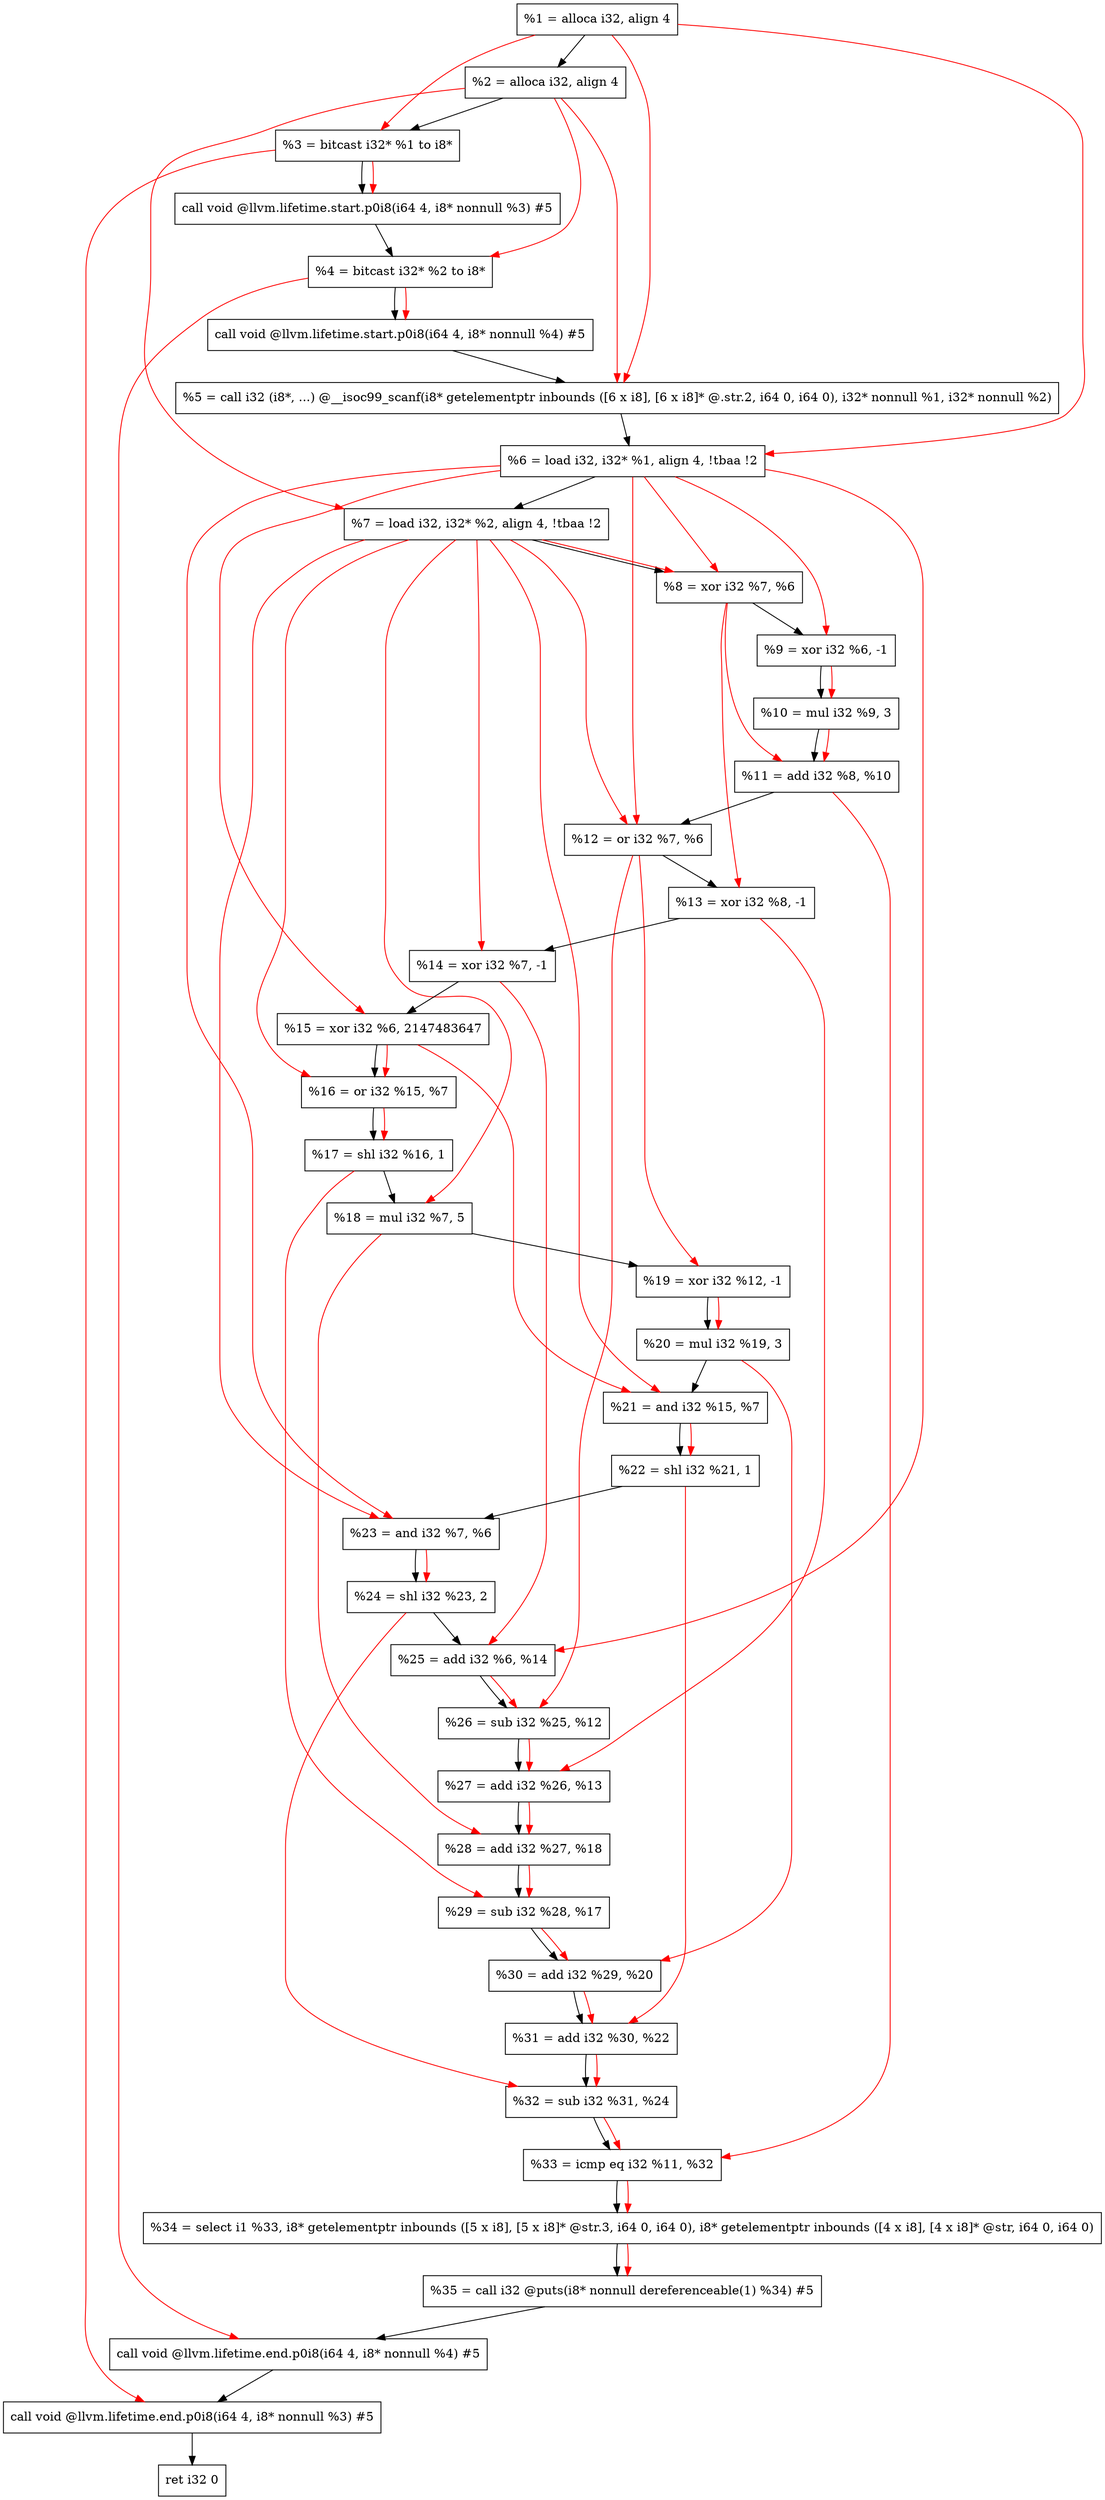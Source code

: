 digraph "DFG for'main' function" {
	Node0x22d9ea8[shape=record, label="  %1 = alloca i32, align 4"];
	Node0x22d9f28[shape=record, label="  %2 = alloca i32, align 4"];
	Node0x22d9fb8[shape=record, label="  %3 = bitcast i32* %1 to i8*"];
	Node0x22da418[shape=record, label="  call void @llvm.lifetime.start.p0i8(i64 4, i8* nonnull %3) #5"];
	Node0x22da4f8[shape=record, label="  %4 = bitcast i32* %2 to i8*"];
	Node0x22da618[shape=record, label="  call void @llvm.lifetime.start.p0i8(i64 4, i8* nonnull %4) #5"];
	Node0x22da850[shape=record, label="  %5 = call i32 (i8*, ...) @__isoc99_scanf(i8* getelementptr inbounds ([6 x i8], [6 x i8]* @.str.2, i64 0, i64 0), i32* nonnull %1, i32* nonnull %2)"];
	Node0x22da908[shape=record, label="  %6 = load i32, i32* %1, align 4, !tbaa !2"];
	Node0x22db878[shape=record, label="  %7 = load i32, i32* %2, align 4, !tbaa !2"];
	Node0x22dbf00[shape=record, label="  %8 = xor i32 %7, %6"];
	Node0x22dbf70[shape=record, label="  %9 = xor i32 %6, -1"];
	Node0x22dbfe0[shape=record, label="  %10 = mul i32 %9, 3"];
	Node0x22dc050[shape=record, label="  %11 = add i32 %8, %10"];
	Node0x22dc0c0[shape=record, label="  %12 = or i32 %7, %6"];
	Node0x22dc130[shape=record, label="  %13 = xor i32 %8, -1"];
	Node0x22dc1a0[shape=record, label="  %14 = xor i32 %7, -1"];
	Node0x22dc210[shape=record, label="  %15 = xor i32 %6, 2147483647"];
	Node0x22dc280[shape=record, label="  %16 = or i32 %15, %7"];
	Node0x22dc2f0[shape=record, label="  %17 = shl i32 %16, 1"];
	Node0x22dc360[shape=record, label="  %18 = mul i32 %7, 5"];
	Node0x22dc3d0[shape=record, label="  %19 = xor i32 %12, -1"];
	Node0x22dc440[shape=record, label="  %20 = mul i32 %19, 3"];
	Node0x22dc4b0[shape=record, label="  %21 = and i32 %15, %7"];
	Node0x22dc520[shape=record, label="  %22 = shl i32 %21, 1"];
	Node0x22dc590[shape=record, label="  %23 = and i32 %7, %6"];
	Node0x22dc600[shape=record, label="  %24 = shl i32 %23, 2"];
	Node0x22dc670[shape=record, label="  %25 = add i32 %6, %14"];
	Node0x22dc6e0[shape=record, label="  %26 = sub i32 %25, %12"];
	Node0x22dc750[shape=record, label="  %27 = add i32 %26, %13"];
	Node0x22dc7c0[shape=record, label="  %28 = add i32 %27, %18"];
	Node0x22dc830[shape=record, label="  %29 = sub i32 %28, %17"];
	Node0x22dc8a0[shape=record, label="  %30 = add i32 %29, %20"];
	Node0x22dc910[shape=record, label="  %31 = add i32 %30, %22"];
	Node0x22dc980[shape=record, label="  %32 = sub i32 %31, %24"];
	Node0x22dcc00[shape=record, label="  %33 = icmp eq i32 %11, %32"];
	Node0x227a9d8[shape=record, label="  %34 = select i1 %33, i8* getelementptr inbounds ([5 x i8], [5 x i8]* @str.3, i64 0, i64 0), i8* getelementptr inbounds ([4 x i8], [4 x i8]* @str, i64 0, i64 0)"];
	Node0x22dcc90[shape=record, label="  %35 = call i32 @puts(i8* nonnull dereferenceable(1) %34) #5"];
	Node0x22dcee8[shape=record, label="  call void @llvm.lifetime.end.p0i8(i64 4, i8* nonnull %4) #5"];
	Node0x22dd048[shape=record, label="  call void @llvm.lifetime.end.p0i8(i64 4, i8* nonnull %3) #5"];
	Node0x22dd108[shape=record, label="  ret i32 0"];
	Node0x22d9ea8 -> Node0x22d9f28;
	Node0x22d9f28 -> Node0x22d9fb8;
	Node0x22d9fb8 -> Node0x22da418;
	Node0x22da418 -> Node0x22da4f8;
	Node0x22da4f8 -> Node0x22da618;
	Node0x22da618 -> Node0x22da850;
	Node0x22da850 -> Node0x22da908;
	Node0x22da908 -> Node0x22db878;
	Node0x22db878 -> Node0x22dbf00;
	Node0x22dbf00 -> Node0x22dbf70;
	Node0x22dbf70 -> Node0x22dbfe0;
	Node0x22dbfe0 -> Node0x22dc050;
	Node0x22dc050 -> Node0x22dc0c0;
	Node0x22dc0c0 -> Node0x22dc130;
	Node0x22dc130 -> Node0x22dc1a0;
	Node0x22dc1a0 -> Node0x22dc210;
	Node0x22dc210 -> Node0x22dc280;
	Node0x22dc280 -> Node0x22dc2f0;
	Node0x22dc2f0 -> Node0x22dc360;
	Node0x22dc360 -> Node0x22dc3d0;
	Node0x22dc3d0 -> Node0x22dc440;
	Node0x22dc440 -> Node0x22dc4b0;
	Node0x22dc4b0 -> Node0x22dc520;
	Node0x22dc520 -> Node0x22dc590;
	Node0x22dc590 -> Node0x22dc600;
	Node0x22dc600 -> Node0x22dc670;
	Node0x22dc670 -> Node0x22dc6e0;
	Node0x22dc6e0 -> Node0x22dc750;
	Node0x22dc750 -> Node0x22dc7c0;
	Node0x22dc7c0 -> Node0x22dc830;
	Node0x22dc830 -> Node0x22dc8a0;
	Node0x22dc8a0 -> Node0x22dc910;
	Node0x22dc910 -> Node0x22dc980;
	Node0x22dc980 -> Node0x22dcc00;
	Node0x22dcc00 -> Node0x227a9d8;
	Node0x227a9d8 -> Node0x22dcc90;
	Node0x22dcc90 -> Node0x22dcee8;
	Node0x22dcee8 -> Node0x22dd048;
	Node0x22dd048 -> Node0x22dd108;
edge [color=red]
	Node0x22d9ea8 -> Node0x22d9fb8;
	Node0x22d9fb8 -> Node0x22da418;
	Node0x22d9f28 -> Node0x22da4f8;
	Node0x22da4f8 -> Node0x22da618;
	Node0x22d9ea8 -> Node0x22da850;
	Node0x22d9f28 -> Node0x22da850;
	Node0x22d9ea8 -> Node0x22da908;
	Node0x22d9f28 -> Node0x22db878;
	Node0x22db878 -> Node0x22dbf00;
	Node0x22da908 -> Node0x22dbf00;
	Node0x22da908 -> Node0x22dbf70;
	Node0x22dbf70 -> Node0x22dbfe0;
	Node0x22dbf00 -> Node0x22dc050;
	Node0x22dbfe0 -> Node0x22dc050;
	Node0x22db878 -> Node0x22dc0c0;
	Node0x22da908 -> Node0x22dc0c0;
	Node0x22dbf00 -> Node0x22dc130;
	Node0x22db878 -> Node0x22dc1a0;
	Node0x22da908 -> Node0x22dc210;
	Node0x22dc210 -> Node0x22dc280;
	Node0x22db878 -> Node0x22dc280;
	Node0x22dc280 -> Node0x22dc2f0;
	Node0x22db878 -> Node0x22dc360;
	Node0x22dc0c0 -> Node0x22dc3d0;
	Node0x22dc3d0 -> Node0x22dc440;
	Node0x22dc210 -> Node0x22dc4b0;
	Node0x22db878 -> Node0x22dc4b0;
	Node0x22dc4b0 -> Node0x22dc520;
	Node0x22db878 -> Node0x22dc590;
	Node0x22da908 -> Node0x22dc590;
	Node0x22dc590 -> Node0x22dc600;
	Node0x22da908 -> Node0x22dc670;
	Node0x22dc1a0 -> Node0x22dc670;
	Node0x22dc670 -> Node0x22dc6e0;
	Node0x22dc0c0 -> Node0x22dc6e0;
	Node0x22dc6e0 -> Node0x22dc750;
	Node0x22dc130 -> Node0x22dc750;
	Node0x22dc750 -> Node0x22dc7c0;
	Node0x22dc360 -> Node0x22dc7c0;
	Node0x22dc7c0 -> Node0x22dc830;
	Node0x22dc2f0 -> Node0x22dc830;
	Node0x22dc830 -> Node0x22dc8a0;
	Node0x22dc440 -> Node0x22dc8a0;
	Node0x22dc8a0 -> Node0x22dc910;
	Node0x22dc520 -> Node0x22dc910;
	Node0x22dc910 -> Node0x22dc980;
	Node0x22dc600 -> Node0x22dc980;
	Node0x22dc050 -> Node0x22dcc00;
	Node0x22dc980 -> Node0x22dcc00;
	Node0x22dcc00 -> Node0x227a9d8;
	Node0x227a9d8 -> Node0x22dcc90;
	Node0x22da4f8 -> Node0x22dcee8;
	Node0x22d9fb8 -> Node0x22dd048;
}

